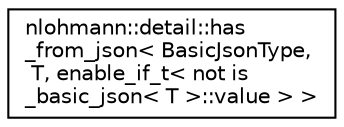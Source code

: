 digraph "Graphical Class Hierarchy"
{
 // LATEX_PDF_SIZE
  edge [fontname="Helvetica",fontsize="10",labelfontname="Helvetica",labelfontsize="10"];
  node [fontname="Helvetica",fontsize="10",shape=record];
  rankdir="LR";
  Node0 [label="nlohmann::detail::has\l_from_json\< BasicJsonType,\l T, enable_if_t\< not is\l_basic_json\< T \>::value \> \>",height=0.2,width=0.4,color="black", fillcolor="white", style="filled",URL="$structnlohmann_1_1detail_1_1has__from__json_3_01BasicJsonType_00_01T_00_01enable__if__t_3_01not_5e786a91cad76ed1c14f425887b41640.html",tooltip=" "];
}
